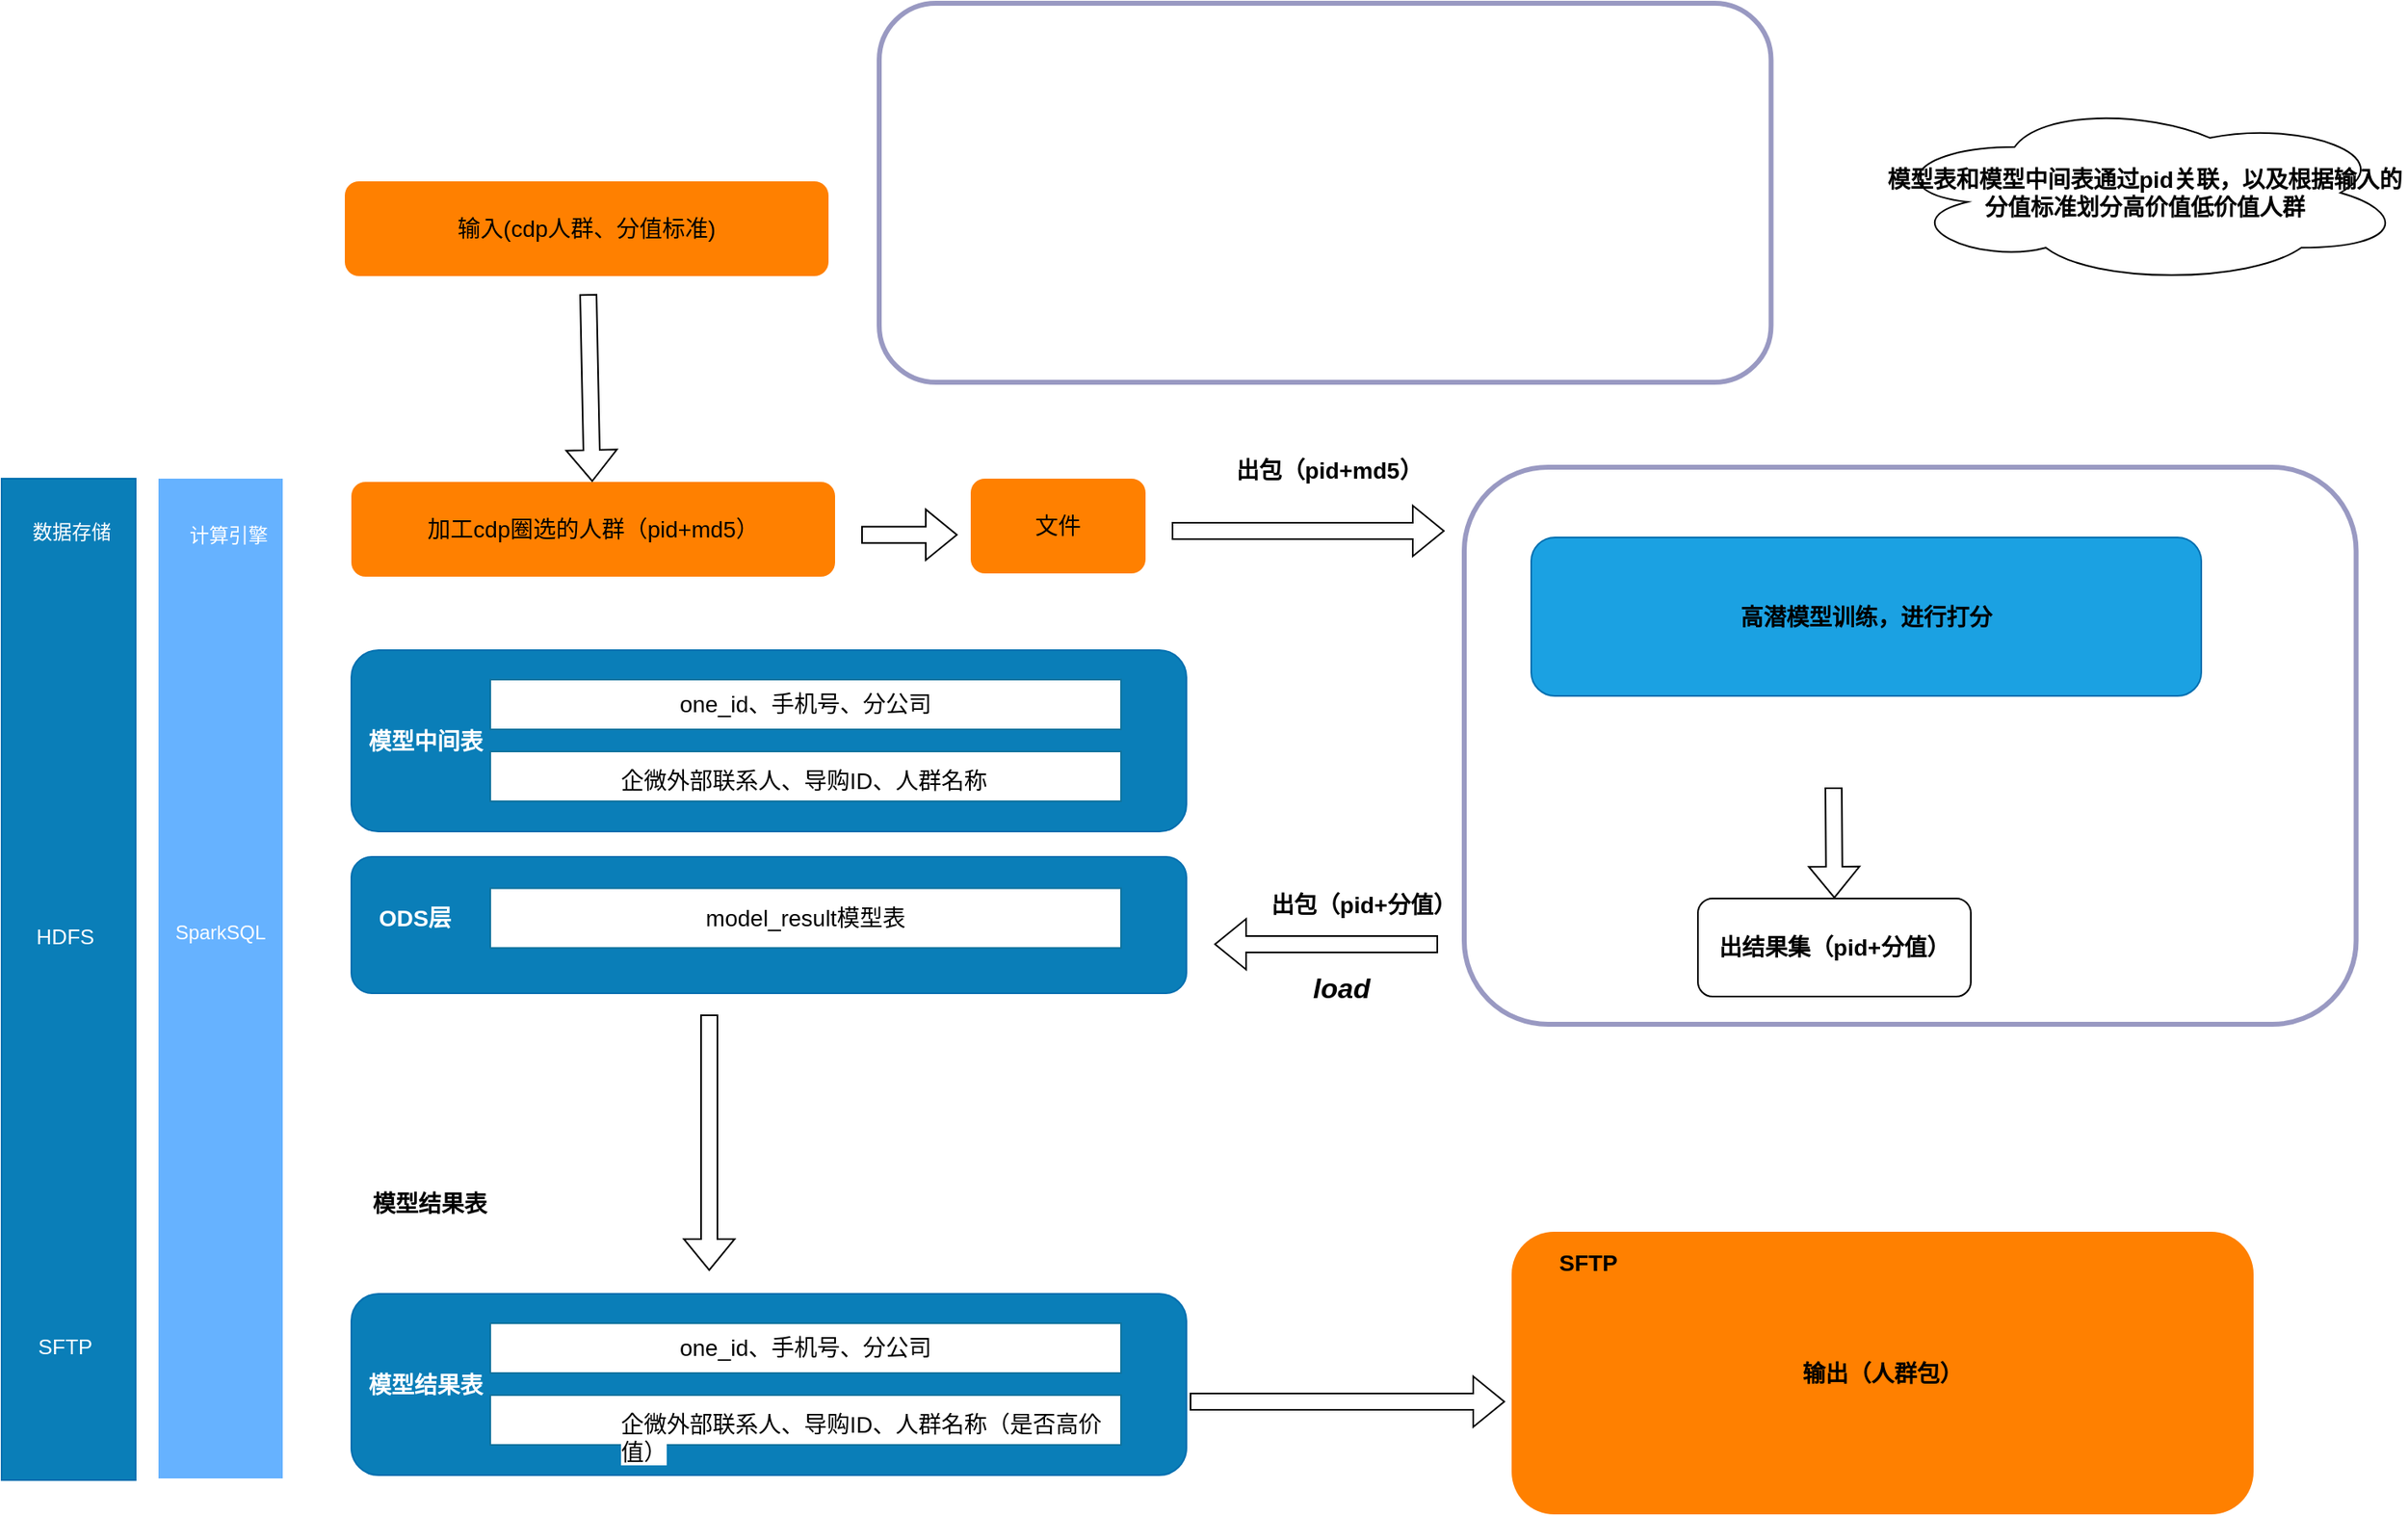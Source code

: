 <mxfile version="21.1.2" type="github">
  <diagram name="第 1 页" id="9FNGOSTYdFmzoKh4jky8">
    <mxGraphModel dx="1620" dy="895" grid="0" gridSize="10" guides="1" tooltips="1" connect="1" arrows="1" fold="1" page="0" pageScale="1" pageWidth="1700" pageHeight="1100" math="0" shadow="0">
      <root>
        <mxCell id="0" />
        <mxCell id="1" parent="0" />
        <mxCell id="Abss3pmhYK2xFXCI5BWD-76" value="" style="rounded=1;whiteSpace=wrap;html=1;fillColor=#0a7eb8;strokeColor=#006EAF;fontColor=#0a7eb8;fontSize=14;" vertex="1" parent="1">
          <mxGeometry x="228" y="530.5" width="511" height="83.5" as="geometry" />
        </mxCell>
        <mxCell id="w8Ea4wfVR7hNAdVZ4RfK-24" value="" style="shape=flexArrow;endArrow=classic;html=1;rounded=0;entryX=0.5;entryY=0;entryDx=0;entryDy=0;" parent="1" target="w8Ea4wfVR7hNAdVZ4RfK-25" edge="1">
          <mxGeometry width="50" height="50" relative="1" as="geometry">
            <mxPoint x="1135" y="488" as="sourcePoint" />
            <mxPoint x="1185" y="438" as="targetPoint" />
          </mxGeometry>
        </mxCell>
        <mxCell id="w8Ea4wfVR7hNAdVZ4RfK-25" value="&lt;b&gt;&lt;font style=&quot;font-size: 14px;&quot;&gt;出结果集（pid+分值）&lt;/font&gt;&lt;/b&gt;" style="rounded=1;whiteSpace=wrap;html=1;" parent="1" vertex="1">
          <mxGeometry x="1052" y="556" width="167" height="60" as="geometry" />
        </mxCell>
        <mxCell id="Abss3pmhYK2xFXCI5BWD-2" value="" style="shape=flexArrow;endArrow=classic;html=1;rounded=0;" edge="1" parent="1">
          <mxGeometry width="50" height="50" relative="1" as="geometry">
            <mxPoint x="730" y="331" as="sourcePoint" />
            <mxPoint x="897" y="331" as="targetPoint" />
          </mxGeometry>
        </mxCell>
        <mxCell id="Abss3pmhYK2xFXCI5BWD-3" value="出包（pid+md5）" style="text;html=1;strokeColor=none;fillColor=none;align=center;verticalAlign=middle;whiteSpace=wrap;rounded=0;fontStyle=1;fontSize=14;" vertex="1" parent="1">
          <mxGeometry x="755" y="280" width="143" height="28" as="geometry" />
        </mxCell>
        <mxCell id="Abss3pmhYK2xFXCI5BWD-6" value="" style="shape=flexArrow;endArrow=classic;html=1;rounded=0;" edge="1" parent="1">
          <mxGeometry width="50" height="50" relative="1" as="geometry">
            <mxPoint x="893" y="584" as="sourcePoint" />
            <mxPoint x="756" y="584" as="targetPoint" />
          </mxGeometry>
        </mxCell>
        <mxCell id="Abss3pmhYK2xFXCI5BWD-7" value="出包（pid+分值）" style="text;html=1;strokeColor=none;fillColor=none;align=center;verticalAlign=middle;whiteSpace=wrap;rounded=0;fontStyle=1;fontSize=14;" vertex="1" parent="1">
          <mxGeometry x="776" y="546" width="143" height="28" as="geometry" />
        </mxCell>
        <mxCell id="Abss3pmhYK2xFXCI5BWD-10" value="" style="rounded=0;whiteSpace=wrap;html=1;fontSize=15;fontColor=#ffffff;fillColor=#0a7eb8;labelBackgroundColor=#33FFFF;strokeColor=#006EAF;" vertex="1" parent="1">
          <mxGeometry x="14" y="299" width="82" height="613" as="geometry" />
        </mxCell>
        <mxCell id="Abss3pmhYK2xFXCI5BWD-11" value="&lt;font style=&quot;font-size: 12px;&quot;&gt;数据存储&lt;/font&gt;" style="text;html=1;strokeColor=none;fillColor=none;align=center;verticalAlign=middle;whiteSpace=wrap;rounded=0;fontSize=12;fontColor=#FFFFFF;" vertex="1" parent="1">
          <mxGeometry x="26.5" y="317" width="60" height="30" as="geometry" />
        </mxCell>
        <mxCell id="Abss3pmhYK2xFXCI5BWD-12" value="HDFS" style="text;html=1;strokeColor=none;fillColor=none;align=center;verticalAlign=middle;whiteSpace=wrap;rounded=0;labelBackgroundColor=none;fontSize=13;fontColor=#FFFFFF;" vertex="1" parent="1">
          <mxGeometry x="23" y="564.25" width="60" height="30" as="geometry" />
        </mxCell>
        <mxCell id="Abss3pmhYK2xFXCI5BWD-13" value="&lt;span style=&quot;font-family: monospace; font-size: 0px; text-align: start; background-color: rgb(251, 251, 251);&quot;&gt;%3CmxGraphModel%3E%3Croot%3E%3CmxCell%20id%3D%220%22%2F%3E%3CmxCell%20id%3D%221%22%20parent%3D%220%22%2F%3E%3CmxCell%20id%3D%222%22%20value%3D%22%26lt%3Bfont%20color%3D%26quot%3B%23000000%26quot%3B%20style%3D%26quot%3Bfont-size%3A%2013px%3B%26quot%3B%26gt%3B%E6%95%B0%E6%8D%AE%E5%AD%98%E5%82%A8%26lt%3B%2Ffont%26gt%3B%22%20style%3D%22text%3Bhtml%3D1%3BstrokeColor%3Dnone%3BfillColor%3Dnone%3Balign%3Dcenter%3BverticalAlign%3Dmiddle%3BwhiteSpace%3Dwrap%3Brounded%3D0%3BfontSize%3D13%3BfontColor%3D%23FFFFFF%3B%22%20vertex%3D%221%22%20parent%3D%221%22%3E%3CmxGeometry%20x%3D%22235%22%20y%3D%22165%22%20width%3D%2260%22%20height%3D%2230%22%20as%3D%22geometry%22%2F%3E%3C%2FmxCell%3E%3C%2Froot%3E%3C%2FmxGraphModel%3E&lt;/span&gt;" style="rounded=0;whiteSpace=wrap;html=1;fontSize=15;fontColor=default;fillColor=#66B2FF;labelBackgroundColor=#33FFFF;strokeColor=none;" vertex="1" parent="1">
          <mxGeometry x="110" y="299" width="76" height="612" as="geometry" />
        </mxCell>
        <mxCell id="Abss3pmhYK2xFXCI5BWD-14" value="&lt;font style=&quot;font-size: 12px;&quot;&gt;计算引擎&lt;/font&gt;" style="text;html=1;strokeColor=none;fillColor=none;align=center;verticalAlign=middle;whiteSpace=wrap;rounded=0;fontSize=12;fontColor=#FFFFFF;" vertex="1" parent="1">
          <mxGeometry x="123" y="319" width="60" height="30" as="geometry" />
        </mxCell>
        <mxCell id="Abss3pmhYK2xFXCI5BWD-15" value="SparkSQL" style="text;html=1;strokeColor=none;fillColor=none;align=center;verticalAlign=middle;whiteSpace=wrap;rounded=0;labelBackgroundColor=none;fontSize=12;fontColor=#FFFFFF;" vertex="1" parent="1">
          <mxGeometry x="118" y="562" width="60" height="30" as="geometry" />
        </mxCell>
        <mxCell id="Abss3pmhYK2xFXCI5BWD-17" value="SFTP" style="text;html=1;strokeColor=none;fillColor=none;align=center;verticalAlign=middle;whiteSpace=wrap;rounded=0;labelBackgroundColor=none;fontSize=13;fontColor=#FFFFFF;" vertex="1" parent="1">
          <mxGeometry x="23" y="815" width="60" height="30" as="geometry" />
        </mxCell>
        <mxCell id="Abss3pmhYK2xFXCI5BWD-18" value="加工cdp圈选的人群（pid+md5）" style="rounded=1;whiteSpace=wrap;html=1;fillColor=#FF8000;strokeColor=none;fontColor=#000000;fontSize=14;" vertex="1" parent="1">
          <mxGeometry x="228" y="301" width="296" height="58" as="geometry" />
        </mxCell>
        <mxCell id="Abss3pmhYK2xFXCI5BWD-20" value="" style="shape=flexArrow;endArrow=classic;html=1;rounded=0;" edge="1" parent="1">
          <mxGeometry width="50" height="50" relative="1" as="geometry">
            <mxPoint x="540" y="333.33" as="sourcePoint" />
            <mxPoint x="599" y="333.33" as="targetPoint" />
          </mxGeometry>
        </mxCell>
        <mxCell id="Abss3pmhYK2xFXCI5BWD-22" value="load" style="text;html=1;strokeColor=none;fillColor=none;align=center;verticalAlign=middle;whiteSpace=wrap;rounded=0;fontStyle=3;fontSize=17;" vertex="1" parent="1">
          <mxGeometry x="804" y="597" width="60" height="30" as="geometry" />
        </mxCell>
        <mxCell id="Abss3pmhYK2xFXCI5BWD-31" value="&lt;font color=&quot;#ffffff&quot;&gt;ODS层&lt;/font&gt;" style="text;html=1;strokeColor=none;fillColor=none;align=center;verticalAlign=middle;whiteSpace=wrap;rounded=0;fontSize=14;fontStyle=1" vertex="1" parent="1">
          <mxGeometry x="237" y="553" width="60" height="30" as="geometry" />
        </mxCell>
        <mxCell id="Abss3pmhYK2xFXCI5BWD-32" value="model_result模型表" style="rounded=0;whiteSpace=wrap;html=1;fillColor=#FFFFFF;strokeColor=#10739e;fontSize=14;" vertex="1" parent="1">
          <mxGeometry x="313" y="549.75" width="386" height="36.5" as="geometry" />
        </mxCell>
        <mxCell id="Abss3pmhYK2xFXCI5BWD-37" value="" style="shape=flexArrow;endArrow=classic;html=1;rounded=0;" edge="1" parent="1">
          <mxGeometry width="50" height="50" relative="1" as="geometry">
            <mxPoint x="447" y="627" as="sourcePoint" />
            <mxPoint x="447" y="784" as="targetPoint" />
          </mxGeometry>
        </mxCell>
        <mxCell id="Abss3pmhYK2xFXCI5BWD-45" value="输出（人群包）" style="rounded=1;whiteSpace=wrap;html=1;fillColor=#FF8000;fontSize=14;fontStyle=1;strokeColor=none;" vertex="1" parent="1">
          <mxGeometry x="938" y="760" width="454" height="173" as="geometry" />
        </mxCell>
        <mxCell id="Abss3pmhYK2xFXCI5BWD-46" value="SFTP" style="text;html=1;strokeColor=none;fillColor=none;align=center;verticalAlign=middle;whiteSpace=wrap;rounded=0;fontSize=14;fontStyle=1" vertex="1" parent="1">
          <mxGeometry x="955" y="764" width="60" height="30" as="geometry" />
        </mxCell>
        <mxCell id="Abss3pmhYK2xFXCI5BWD-50" value="" style="shape=flexArrow;endArrow=classic;html=1;rounded=0;" edge="1" parent="1" target="Abss3pmhYK2xFXCI5BWD-18">
          <mxGeometry width="50" height="50" relative="1" as="geometry">
            <mxPoint x="373" y="186" as="sourcePoint" />
            <mxPoint x="593" y="503" as="targetPoint" />
          </mxGeometry>
        </mxCell>
        <mxCell id="Abss3pmhYK2xFXCI5BWD-51" value="" style="rounded=1;whiteSpace=wrap;html=1;fillColor=#0a7eb8;strokeColor=#006EAF;fontColor=#ffffff;fontSize=14;" vertex="1" parent="1">
          <mxGeometry x="228" y="404" width="511" height="111" as="geometry" />
        </mxCell>
        <mxCell id="Abss3pmhYK2xFXCI5BWD-52" value="&lt;font color=&quot;#ffffff&quot;&gt;模型中间表&lt;/font&gt;" style="text;html=1;strokeColor=none;fillColor=none;align=center;verticalAlign=middle;whiteSpace=wrap;rounded=0;fontSize=14;fontStyle=1" vertex="1" parent="1">
          <mxGeometry x="224" y="445" width="98.5" height="30" as="geometry" />
        </mxCell>
        <mxCell id="Abss3pmhYK2xFXCI5BWD-55" value="模型结果表" style="text;html=1;strokeColor=none;fillColor=none;align=center;verticalAlign=middle;whiteSpace=wrap;rounded=0;fontStyle=1;fontSize=14;" vertex="1" parent="1">
          <mxGeometry x="197" y="731" width="158" height="24" as="geometry" />
        </mxCell>
        <mxCell id="Abss3pmhYK2xFXCI5BWD-59" value="" style="rounded=1;whiteSpace=wrap;html=1;fillColor=none;strokeColor=#000066;opacity=40;strokeWidth=3;" vertex="1" parent="1">
          <mxGeometry x="551" y="8" width="545.75" height="232" as="geometry" />
        </mxCell>
        <mxCell id="Abss3pmhYK2xFXCI5BWD-61" value="模型表和模型中间表通过pid关联，以及根据输入的分值标准划分高价值低价值人群" style="ellipse;shape=cloud;whiteSpace=wrap;html=1;align=center;fontStyle=1;fontSize=14;" vertex="1" parent="1">
          <mxGeometry x="1166" y="68" width="319" height="112" as="geometry" />
        </mxCell>
        <mxCell id="Abss3pmhYK2xFXCI5BWD-63" value="" style="shape=flexArrow;endArrow=classic;html=1;rounded=0;" edge="1" parent="1">
          <mxGeometry width="50" height="50" relative="1" as="geometry">
            <mxPoint x="741" y="864" as="sourcePoint" />
            <mxPoint x="934" y="864" as="targetPoint" />
          </mxGeometry>
        </mxCell>
        <mxCell id="Abss3pmhYK2xFXCI5BWD-64" value="&lt;b style=&quot;border-color: var(--border-color); color: rgb(0, 0, 0);&quot;&gt;高潜模型训练，进行打分&lt;/b&gt;" style="rounded=1;whiteSpace=wrap;html=1;fillColor=#1ba1e2;strokeColor=#006EAF;fontColor=#ffffff;fontSize=14;" vertex="1" parent="1">
          <mxGeometry x="950" y="335" width="410" height="97" as="geometry" />
        </mxCell>
        <mxCell id="Abss3pmhYK2xFXCI5BWD-65" value="" style="rounded=1;whiteSpace=wrap;html=1;fillColor=none;strokeColor=#000066;opacity=40;strokeWidth=3;" vertex="1" parent="1">
          <mxGeometry x="909" y="292" width="545.75" height="341" as="geometry" />
        </mxCell>
        <mxCell id="Abss3pmhYK2xFXCI5BWD-74" value="one_id、手机号、分公司" style="rounded=0;whiteSpace=wrap;html=1;fillColor=#FFFFFF;strokeColor=#10739e;fontSize=14;" vertex="1" parent="1">
          <mxGeometry x="313" y="422" width="386" height="30.5" as="geometry" />
        </mxCell>
        <mxCell id="Abss3pmhYK2xFXCI5BWD-77" value="" style="rounded=0;whiteSpace=wrap;html=1;fillColor=#FFFFFF;strokeColor=#10739e;fontSize=14;" vertex="1" parent="1">
          <mxGeometry x="313" y="466" width="386" height="30.5" as="geometry" />
        </mxCell>
        <mxCell id="Abss3pmhYK2xFXCI5BWD-78" value="&lt;meta charset=&quot;utf-8&quot;&gt;&lt;span style=&quot;color: rgb(0, 0, 0); font-family: Helvetica; font-size: 14px; font-style: normal; font-variant-ligatures: normal; font-variant-caps: normal; font-weight: 400; letter-spacing: normal; orphans: 2; text-align: center; text-indent: 0px; text-transform: none; widows: 2; word-spacing: 0px; -webkit-text-stroke-width: 0px; background-color: rgb(255, 255, 255); text-decoration-thickness: initial; text-decoration-style: initial; text-decoration-color: initial; float: none; display: inline !important;&quot;&gt;企微外部联系人、导购ID、人群名称&lt;/span&gt;" style="text;whiteSpace=wrap;html=1;" vertex="1" parent="1">
          <mxGeometry x="391" y="469" width="302.88" height="39" as="geometry" />
        </mxCell>
        <mxCell id="Abss3pmhYK2xFXCI5BWD-81" value="输入(cdp人群、分值标准)" style="rounded=1;whiteSpace=wrap;html=1;fillColor=#FF8000;strokeColor=none;fontColor=#000000;fontSize=14;" vertex="1" parent="1">
          <mxGeometry x="224" y="117" width="296" height="58" as="geometry" />
        </mxCell>
        <mxCell id="Abss3pmhYK2xFXCI5BWD-82" value="文件" style="rounded=1;whiteSpace=wrap;html=1;fillColor=#FF8000;strokeColor=none;fontColor=#000000;fontSize=14;" vertex="1" parent="1">
          <mxGeometry x="607" y="299" width="107" height="58" as="geometry" />
        </mxCell>
        <mxCell id="Abss3pmhYK2xFXCI5BWD-84" value="" style="rounded=1;whiteSpace=wrap;html=1;fillColor=#0a7eb8;strokeColor=#006EAF;fontColor=#ffffff;fontSize=14;" vertex="1" parent="1">
          <mxGeometry x="228" y="798" width="511" height="111" as="geometry" />
        </mxCell>
        <mxCell id="Abss3pmhYK2xFXCI5BWD-85" value="&lt;font color=&quot;#ffffff&quot;&gt;模型结果表&lt;/font&gt;" style="text;html=1;strokeColor=none;fillColor=none;align=center;verticalAlign=middle;whiteSpace=wrap;rounded=0;fontSize=14;fontStyle=1" vertex="1" parent="1">
          <mxGeometry x="224" y="839" width="98.5" height="30" as="geometry" />
        </mxCell>
        <mxCell id="Abss3pmhYK2xFXCI5BWD-86" value="one_id、手机号、分公司" style="rounded=0;whiteSpace=wrap;html=1;fillColor=#FFFFFF;strokeColor=#10739e;fontSize=14;" vertex="1" parent="1">
          <mxGeometry x="313" y="816" width="386" height="30.5" as="geometry" />
        </mxCell>
        <mxCell id="Abss3pmhYK2xFXCI5BWD-87" value="" style="rounded=0;whiteSpace=wrap;html=1;fillColor=#FFFFFF;strokeColor=#10739e;fontSize=14;" vertex="1" parent="1">
          <mxGeometry x="313" y="860" width="386" height="30.5" as="geometry" />
        </mxCell>
        <mxCell id="Abss3pmhYK2xFXCI5BWD-88" value="&lt;span style=&quot;color: rgb(0, 0, 0); font-family: Helvetica; font-size: 14px; font-style: normal; font-variant-ligatures: normal; font-variant-caps: normal; font-weight: 400; letter-spacing: normal; orphans: 2; text-align: center; text-indent: 0px; text-transform: none; widows: 2; word-spacing: 0px; -webkit-text-stroke-width: 0px; background-color: rgb(255, 255, 255); text-decoration-thickness: initial; text-decoration-style: initial; text-decoration-color: initial; float: none; display: inline !important;&quot;&gt;企微外部联系人、导购ID、人群名称（是否高价值）&lt;/span&gt;" style="text;whiteSpace=wrap;html=1;" vertex="1" parent="1">
          <mxGeometry x="391" y="863" width="302.88" height="39" as="geometry" />
        </mxCell>
      </root>
    </mxGraphModel>
  </diagram>
</mxfile>
